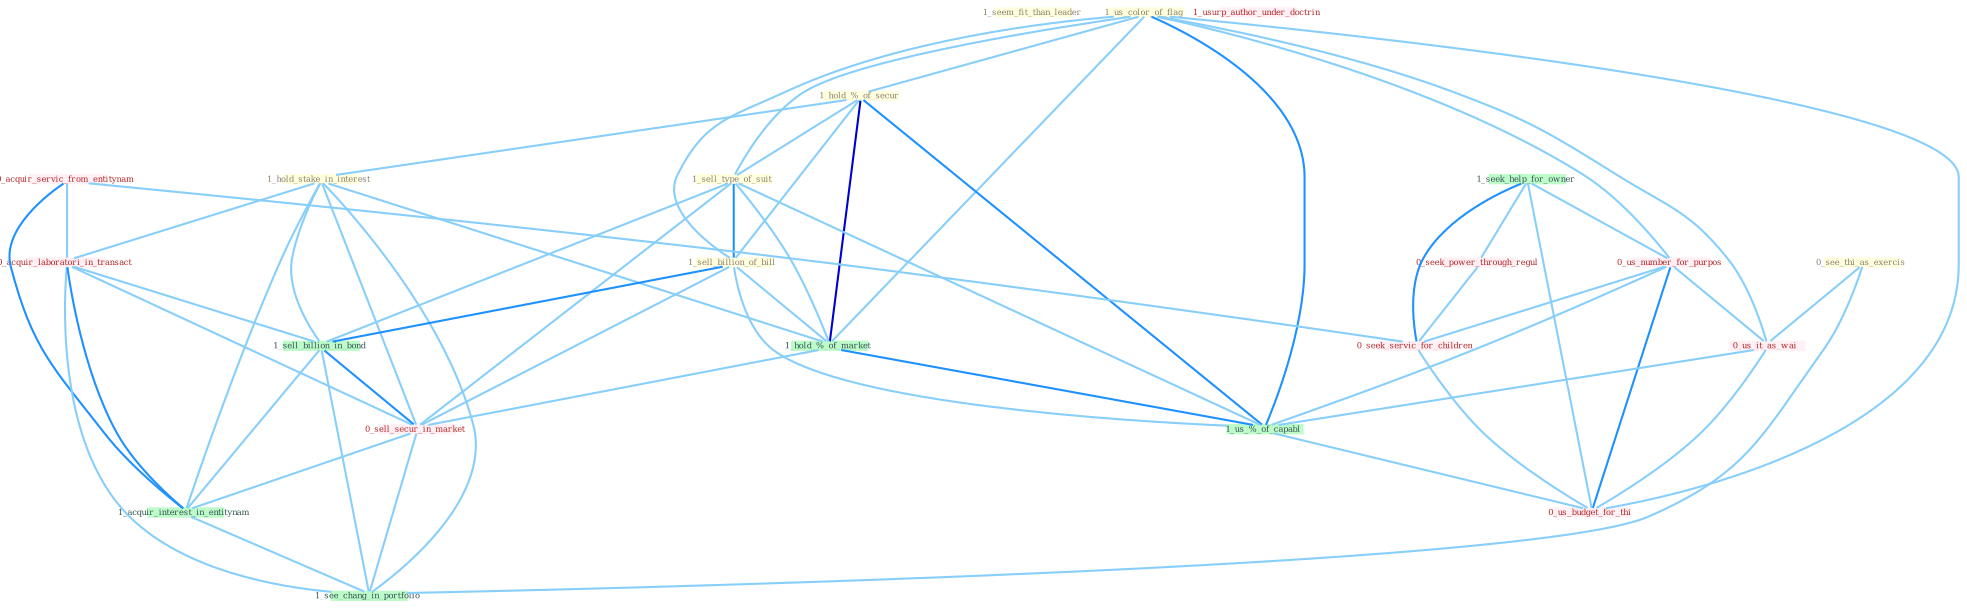 Graph G{ 
    node
    [shape=polygon,style=filled,width=.5,height=.06,color="#BDFCC9",fixedsize=true,fontsize=4,
    fontcolor="#2f4f4f"];
    {node
    [color="#ffffe0", fontcolor="#8b7d6b"] "1_seem_fit_than_leader " "1_us_color_of_flag " "1_hold_%_of_secur " "0_see_thi_as_exercis " "1_hold_stake_in_interest " "1_sell_type_of_suit " "1_sell_billion_of_bill "}
{node [color="#fff0f5", fontcolor="#b22222"] "0_acquir_servic_from_entitynam " "0_seek_power_through_regul " "0_us_number_for_purpos " "0_acquir_laboratori_in_transact " "0_us_it_as_wai " "1_usurp_author_under_doctrin " "0_sell_secur_in_market " "0_seek_servic_for_children " "0_us_budget_for_thi "}
edge [color="#B0E2FF"];

	"1_us_color_of_flag " -- "1_hold_%_of_secur " [w="1", color="#87cefa" ];
	"1_us_color_of_flag " -- "1_sell_type_of_suit " [w="1", color="#87cefa" ];
	"1_us_color_of_flag " -- "1_sell_billion_of_bill " [w="1", color="#87cefa" ];
	"1_us_color_of_flag " -- "1_hold_%_of_market " [w="1", color="#87cefa" ];
	"1_us_color_of_flag " -- "0_us_number_for_purpos " [w="1", color="#87cefa" ];
	"1_us_color_of_flag " -- "0_us_it_as_wai " [w="1", color="#87cefa" ];
	"1_us_color_of_flag " -- "1_us_%_of_capabl " [w="2", color="#1e90ff" , len=0.8];
	"1_us_color_of_flag " -- "0_us_budget_for_thi " [w="1", color="#87cefa" ];
	"1_hold_%_of_secur " -- "1_hold_stake_in_interest " [w="1", color="#87cefa" ];
	"1_hold_%_of_secur " -- "1_sell_type_of_suit " [w="1", color="#87cefa" ];
	"1_hold_%_of_secur " -- "1_sell_billion_of_bill " [w="1", color="#87cefa" ];
	"1_hold_%_of_secur " -- "1_hold_%_of_market " [w="3", color="#0000cd" , len=0.6];
	"1_hold_%_of_secur " -- "1_us_%_of_capabl " [w="2", color="#1e90ff" , len=0.8];
	"0_see_thi_as_exercis " -- "0_us_it_as_wai " [w="1", color="#87cefa" ];
	"0_see_thi_as_exercis " -- "1_see_chang_in_portfolio " [w="1", color="#87cefa" ];
	"1_hold_stake_in_interest " -- "1_hold_%_of_market " [w="1", color="#87cefa" ];
	"1_hold_stake_in_interest " -- "0_acquir_laboratori_in_transact " [w="1", color="#87cefa" ];
	"1_hold_stake_in_interest " -- "1_sell_billion_in_bond " [w="1", color="#87cefa" ];
	"1_hold_stake_in_interest " -- "0_sell_secur_in_market " [w="1", color="#87cefa" ];
	"1_hold_stake_in_interest " -- "1_acquir_interest_in_entitynam " [w="1", color="#87cefa" ];
	"1_hold_stake_in_interest " -- "1_see_chang_in_portfolio " [w="1", color="#87cefa" ];
	"1_sell_type_of_suit " -- "1_sell_billion_of_bill " [w="2", color="#1e90ff" , len=0.8];
	"1_sell_type_of_suit " -- "1_hold_%_of_market " [w="1", color="#87cefa" ];
	"1_sell_type_of_suit " -- "1_sell_billion_in_bond " [w="1", color="#87cefa" ];
	"1_sell_type_of_suit " -- "1_us_%_of_capabl " [w="1", color="#87cefa" ];
	"1_sell_type_of_suit " -- "0_sell_secur_in_market " [w="1", color="#87cefa" ];
	"1_sell_billion_of_bill " -- "1_hold_%_of_market " [w="1", color="#87cefa" ];
	"1_sell_billion_of_bill " -- "1_sell_billion_in_bond " [w="2", color="#1e90ff" , len=0.8];
	"1_sell_billion_of_bill " -- "1_us_%_of_capabl " [w="1", color="#87cefa" ];
	"1_sell_billion_of_bill " -- "0_sell_secur_in_market " [w="1", color="#87cefa" ];
	"1_seek_help_for_owner " -- "0_seek_power_through_regul " [w="1", color="#87cefa" ];
	"1_seek_help_for_owner " -- "0_us_number_for_purpos " [w="1", color="#87cefa" ];
	"1_seek_help_for_owner " -- "0_seek_servic_for_children " [w="2", color="#1e90ff" , len=0.8];
	"1_seek_help_for_owner " -- "0_us_budget_for_thi " [w="1", color="#87cefa" ];
	"0_acquir_servic_from_entitynam " -- "0_acquir_laboratori_in_transact " [w="1", color="#87cefa" ];
	"0_acquir_servic_from_entitynam " -- "1_acquir_interest_in_entitynam " [w="2", color="#1e90ff" , len=0.8];
	"0_acquir_servic_from_entitynam " -- "0_seek_servic_for_children " [w="1", color="#87cefa" ];
	"1_hold_%_of_market " -- "1_us_%_of_capabl " [w="2", color="#1e90ff" , len=0.8];
	"1_hold_%_of_market " -- "0_sell_secur_in_market " [w="1", color="#87cefa" ];
	"0_seek_power_through_regul " -- "0_seek_servic_for_children " [w="1", color="#87cefa" ];
	"0_us_number_for_purpos " -- "0_us_it_as_wai " [w="1", color="#87cefa" ];
	"0_us_number_for_purpos " -- "1_us_%_of_capabl " [w="1", color="#87cefa" ];
	"0_us_number_for_purpos " -- "0_seek_servic_for_children " [w="1", color="#87cefa" ];
	"0_us_number_for_purpos " -- "0_us_budget_for_thi " [w="2", color="#1e90ff" , len=0.8];
	"0_acquir_laboratori_in_transact " -- "1_sell_billion_in_bond " [w="1", color="#87cefa" ];
	"0_acquir_laboratori_in_transact " -- "0_sell_secur_in_market " [w="1", color="#87cefa" ];
	"0_acquir_laboratori_in_transact " -- "1_acquir_interest_in_entitynam " [w="2", color="#1e90ff" , len=0.8];
	"0_acquir_laboratori_in_transact " -- "1_see_chang_in_portfolio " [w="1", color="#87cefa" ];
	"1_sell_billion_in_bond " -- "0_sell_secur_in_market " [w="2", color="#1e90ff" , len=0.8];
	"1_sell_billion_in_bond " -- "1_acquir_interest_in_entitynam " [w="1", color="#87cefa" ];
	"1_sell_billion_in_bond " -- "1_see_chang_in_portfolio " [w="1", color="#87cefa" ];
	"0_us_it_as_wai " -- "1_us_%_of_capabl " [w="1", color="#87cefa" ];
	"0_us_it_as_wai " -- "0_us_budget_for_thi " [w="1", color="#87cefa" ];
	"1_us_%_of_capabl " -- "0_us_budget_for_thi " [w="1", color="#87cefa" ];
	"0_sell_secur_in_market " -- "1_acquir_interest_in_entitynam " [w="1", color="#87cefa" ];
	"0_sell_secur_in_market " -- "1_see_chang_in_portfolio " [w="1", color="#87cefa" ];
	"1_acquir_interest_in_entitynam " -- "1_see_chang_in_portfolio " [w="1", color="#87cefa" ];
	"0_seek_servic_for_children " -- "0_us_budget_for_thi " [w="1", color="#87cefa" ];
}